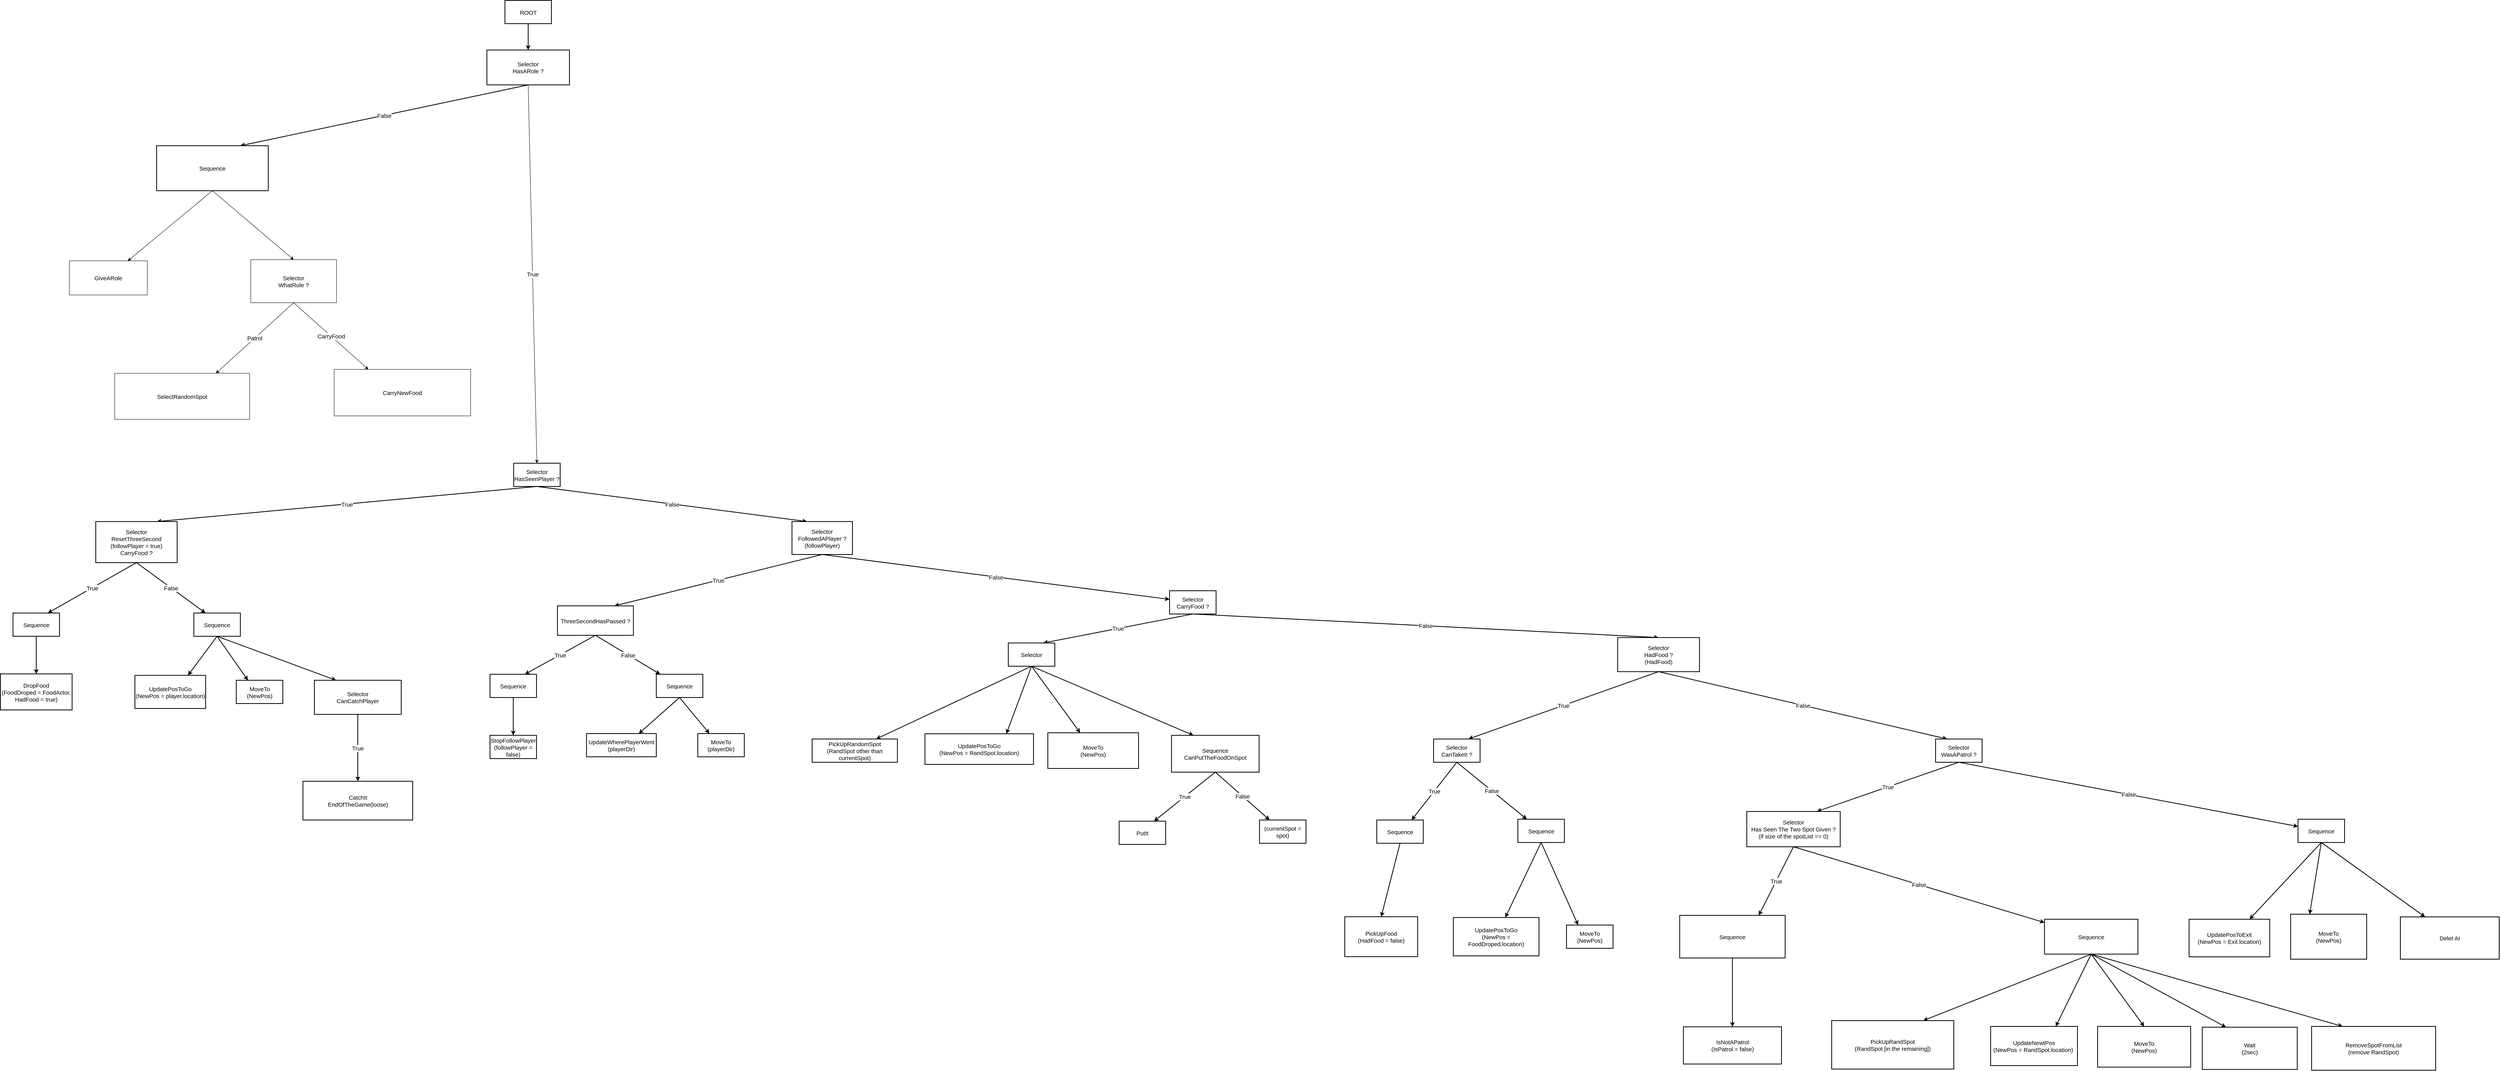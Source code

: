 <mxfile version="15.5.0" type="device"><diagram id="gJ3bNQ83OGNeli8B3XOg" name="Page-1"><mxGraphModel dx="3730" dy="3516" grid="0" gridSize="10" guides="1" tooltips="1" connect="1" arrows="1" fold="1" page="1" pageScale="1" pageWidth="827" pageHeight="1169" math="0" shadow="0"><root><mxCell id="0"/><mxCell id="1" parent="0"/><mxCell id="w_HykiJ59aJom7HNY3_t-86" style="edgeStyle=none;rounded=0;orthogonalLoop=1;jettySize=auto;html=1;exitX=0.5;exitY=1;exitDx=0;exitDy=0;entryX=0.5;entryY=0;entryDx=0;entryDy=0;fontSize=15;strokeWidth=2;" parent="1" source="w_HykiJ59aJom7HNY3_t-1" target="w_HykiJ59aJom7HNY3_t-85" edge="1"><mxGeometry relative="1" as="geometry"/></mxCell><mxCell id="w_HykiJ59aJom7HNY3_t-1" value="ROOT" style="rounded=0;whiteSpace=wrap;html=1;spacingTop=1;strokeWidth=2;fontSize=15;" parent="1" vertex="1"><mxGeometry x="460.5" y="-1369" width="120" height="60" as="geometry"/></mxCell><mxCell id="w_HykiJ59aJom7HNY3_t-10" value="True" style="rounded=0;orthogonalLoop=1;jettySize=auto;html=1;exitX=0.5;exitY=1;exitDx=0;exitDy=0;entryX=0.75;entryY=0;entryDx=0;entryDy=0;spacingTop=1;strokeWidth=2;fontSize=15;" parent="1" source="w_HykiJ59aJom7HNY3_t-4" target="w_HykiJ59aJom7HNY3_t-6" edge="1"><mxGeometry relative="1" as="geometry"/></mxCell><mxCell id="w_HykiJ59aJom7HNY3_t-11" value="False" style="edgeStyle=none;rounded=0;orthogonalLoop=1;jettySize=auto;html=1;exitX=0.5;exitY=1;exitDx=0;exitDy=0;entryX=0.25;entryY=0;entryDx=0;entryDy=0;spacingTop=1;strokeWidth=2;fontSize=15;" parent="1" source="w_HykiJ59aJom7HNY3_t-4" target="w_HykiJ59aJom7HNY3_t-7" edge="1"><mxGeometry relative="1" as="geometry"/></mxCell><mxCell id="w_HykiJ59aJom7HNY3_t-4" value="Selector&lt;br style=&quot;font-size: 15px;&quot;&gt;HasSeenPlayer ?&lt;br style=&quot;font-size: 15px;&quot;&gt;" style="rounded=0;whiteSpace=wrap;html=1;spacingTop=1;strokeWidth=2;fontSize=15;" parent="1" vertex="1"><mxGeometry x="483" y="-175" width="120" height="60" as="geometry"/></mxCell><mxCell id="w_HykiJ59aJom7HNY3_t-16" value="True" style="edgeStyle=none;rounded=0;orthogonalLoop=1;jettySize=auto;html=1;exitX=0.5;exitY=1;exitDx=0;exitDy=0;entryX=0.75;entryY=0;entryDx=0;entryDy=0;spacingTop=1;strokeWidth=2;fontSize=15;" parent="1" source="w_HykiJ59aJom7HNY3_t-6" target="w_HykiJ59aJom7HNY3_t-15" edge="1"><mxGeometry relative="1" as="geometry"/></mxCell><mxCell id="w_HykiJ59aJom7HNY3_t-18" value="False" style="edgeStyle=none;rounded=0;orthogonalLoop=1;jettySize=auto;html=1;exitX=0.5;exitY=1;exitDx=0;exitDy=0;entryX=0.25;entryY=0;entryDx=0;entryDy=0;spacingTop=1;strokeWidth=2;fontSize=15;" parent="1" source="w_HykiJ59aJom7HNY3_t-6" target="w_HykiJ59aJom7HNY3_t-17" edge="1"><mxGeometry relative="1" as="geometry"/></mxCell><mxCell id="w_HykiJ59aJom7HNY3_t-6" value="Selector&lt;br&gt;ResetThreeSecond&lt;br&gt;(followPlayer = true)&lt;br style=&quot;font-size: 15px&quot;&gt;CarryFood ?" style="rounded=0;whiteSpace=wrap;html=1;spacingTop=1;strokeWidth=2;fontSize=15;" parent="1" vertex="1"><mxGeometry x="-595" y="-24.5" width="210" height="106" as="geometry"/></mxCell><mxCell id="w_HykiJ59aJom7HNY3_t-30" value="True" style="edgeStyle=none;rounded=0;orthogonalLoop=1;jettySize=auto;html=1;exitX=0.5;exitY=1;exitDx=0;exitDy=0;entryX=0.75;entryY=0;entryDx=0;entryDy=0;spacingTop=1;strokeWidth=2;fontSize=15;" parent="1" source="w_HykiJ59aJom7HNY3_t-7" target="w_HykiJ59aJom7HNY3_t-28" edge="1"><mxGeometry relative="1" as="geometry"/></mxCell><mxCell id="w_HykiJ59aJom7HNY3_t-31" value="False" style="edgeStyle=none;rounded=0;orthogonalLoop=1;jettySize=auto;html=1;exitX=0.5;exitY=1;exitDx=0;exitDy=0;spacingTop=1;strokeWidth=2;fontSize=15;" parent="1" source="w_HykiJ59aJom7HNY3_t-7" target="w_HykiJ59aJom7HNY3_t-29" edge="1"><mxGeometry relative="1" as="geometry"/></mxCell><mxCell id="w_HykiJ59aJom7HNY3_t-7" value="Selector&lt;br style=&quot;font-size: 15px;&quot;&gt;FollowedAPlayer ?&lt;br style=&quot;font-size: 15px;&quot;&gt;(followPlayer)" style="rounded=0;whiteSpace=wrap;html=1;spacingTop=1;strokeWidth=2;fontSize=15;" parent="1" vertex="1"><mxGeometry x="1201" y="-24.5" width="156" height="85" as="geometry"/></mxCell><mxCell id="w_HykiJ59aJom7HNY3_t-22" style="edgeStyle=none;rounded=0;orthogonalLoop=1;jettySize=auto;html=1;exitX=0.5;exitY=1;exitDx=0;exitDy=0;entryX=0.5;entryY=0;entryDx=0;entryDy=0;spacingTop=1;strokeWidth=2;fontSize=15;" parent="1" source="w_HykiJ59aJom7HNY3_t-15" target="w_HykiJ59aJom7HNY3_t-21" edge="1"><mxGeometry relative="1" as="geometry"/></mxCell><mxCell id="w_HykiJ59aJom7HNY3_t-15" value="Sequence" style="rounded=0;whiteSpace=wrap;html=1;spacingTop=1;strokeWidth=2;fontSize=15;" parent="1" vertex="1"><mxGeometry x="-808.5" y="211.5" width="120" height="60" as="geometry"/></mxCell><mxCell id="w_HykiJ59aJom7HNY3_t-26" style="edgeStyle=none;rounded=0;orthogonalLoop=1;jettySize=auto;html=1;exitX=0.5;exitY=1;exitDx=0;exitDy=0;entryX=0.75;entryY=0;entryDx=0;entryDy=0;spacingTop=1;strokeWidth=2;fontSize=15;" parent="1" source="w_HykiJ59aJom7HNY3_t-17" target="w_HykiJ59aJom7HNY3_t-24" edge="1"><mxGeometry relative="1" as="geometry"/></mxCell><mxCell id="w_HykiJ59aJom7HNY3_t-27" style="edgeStyle=none;rounded=0;orthogonalLoop=1;jettySize=auto;html=1;exitX=0.5;exitY=1;exitDx=0;exitDy=0;entryX=0.25;entryY=0;entryDx=0;entryDy=0;spacingTop=1;strokeWidth=2;fontSize=15;" parent="1" source="w_HykiJ59aJom7HNY3_t-17" target="w_HykiJ59aJom7HNY3_t-25" edge="1"><mxGeometry relative="1" as="geometry"/></mxCell><mxCell id="w_HykiJ59aJom7HNY3_t-119" style="edgeStyle=none;rounded=0;orthogonalLoop=1;jettySize=auto;html=1;exitX=0.5;exitY=1;exitDx=0;exitDy=0;entryX=0.25;entryY=0;entryDx=0;entryDy=0;fontSize=15;strokeWidth=2;" parent="1" source="w_HykiJ59aJom7HNY3_t-17" target="w_HykiJ59aJom7HNY3_t-118" edge="1"><mxGeometry relative="1" as="geometry"/></mxCell><mxCell id="w_HykiJ59aJom7HNY3_t-17" value="Sequence&lt;br style=&quot;font-size: 15px&quot;&gt;" style="rounded=0;whiteSpace=wrap;html=1;spacingTop=1;strokeWidth=2;fontSize=15;" parent="1" vertex="1"><mxGeometry x="-342" y="211.5" width="120" height="60" as="geometry"/></mxCell><mxCell id="w_HykiJ59aJom7HNY3_t-21" value="DropFood&lt;br style=&quot;font-size: 15px;&quot;&gt;(FoodDroped = FoodActor, HadFood = true)" style="rounded=0;whiteSpace=wrap;html=1;spacingTop=1;strokeWidth=2;fontSize=15;" parent="1" vertex="1"><mxGeometry x="-841" y="368.5" width="185" height="93" as="geometry"/></mxCell><mxCell id="w_HykiJ59aJom7HNY3_t-24" value="UpdatePosToGo&lt;br style=&quot;font-size: 15px&quot;&gt;(NewPos = player.location)" style="rounded=0;whiteSpace=wrap;html=1;spacingTop=1;strokeWidth=2;fontSize=15;" parent="1" vertex="1"><mxGeometry x="-494" y="372.25" width="182.5" height="85.5" as="geometry"/></mxCell><mxCell id="w_HykiJ59aJom7HNY3_t-25" value="MoveTo&lt;br style=&quot;font-size: 15px&quot;&gt;(NewPos)" style="rounded=0;whiteSpace=wrap;html=1;spacingTop=1;strokeWidth=2;fontSize=15;" parent="1" vertex="1"><mxGeometry x="-232.5" y="385" width="120" height="60" as="geometry"/></mxCell><mxCell id="w_HykiJ59aJom7HNY3_t-35" value="True" style="edgeStyle=none;rounded=0;orthogonalLoop=1;jettySize=auto;html=1;exitX=0.5;exitY=1;exitDx=0;exitDy=0;entryX=0.75;entryY=0;entryDx=0;entryDy=0;spacingTop=1;strokeWidth=2;fontSize=15;" parent="1" source="w_HykiJ59aJom7HNY3_t-28" target="w_HykiJ59aJom7HNY3_t-34" edge="1"><mxGeometry relative="1" as="geometry"/></mxCell><mxCell id="w_HykiJ59aJom7HNY3_t-37" value="False" style="edgeStyle=none;rounded=0;orthogonalLoop=1;jettySize=auto;html=1;exitX=0.5;exitY=1;exitDx=0;exitDy=0;spacingTop=1;strokeWidth=2;fontSize=15;" parent="1" source="w_HykiJ59aJom7HNY3_t-28" target="w_HykiJ59aJom7HNY3_t-36" edge="1"><mxGeometry relative="1" as="geometry"/></mxCell><mxCell id="w_HykiJ59aJom7HNY3_t-28" value="ThreeSecondHasPassed ?" style="rounded=0;whiteSpace=wrap;html=1;spacingTop=1;strokeWidth=2;fontSize=15;" parent="1" vertex="1"><mxGeometry x="596" y="193" width="196" height="76" as="geometry"/></mxCell><mxCell id="w_HykiJ59aJom7HNY3_t-47" value="True" style="edgeStyle=none;rounded=0;orthogonalLoop=1;jettySize=auto;html=1;exitX=0.5;exitY=1;exitDx=0;exitDy=0;entryX=0.75;entryY=0;entryDx=0;entryDy=0;fontSize=15;strokeWidth=2;" parent="1" source="w_HykiJ59aJom7HNY3_t-29" target="w_HykiJ59aJom7HNY3_t-46" edge="1"><mxGeometry relative="1" as="geometry"/></mxCell><mxCell id="w_HykiJ59aJom7HNY3_t-49" value="False" style="edgeStyle=none;rounded=0;orthogonalLoop=1;jettySize=auto;html=1;exitX=0.5;exitY=1;exitDx=0;exitDy=0;entryX=0.5;entryY=0;entryDx=0;entryDy=0;fontSize=15;strokeWidth=2;" parent="1" source="w_HykiJ59aJom7HNY3_t-29" target="w_HykiJ59aJom7HNY3_t-48" edge="1"><mxGeometry relative="1" as="geometry"/></mxCell><mxCell id="w_HykiJ59aJom7HNY3_t-29" value="Selector&lt;br style=&quot;font-size: 15px;&quot;&gt;CarryFood ?" style="rounded=0;whiteSpace=wrap;html=1;spacingTop=1;strokeWidth=2;fontSize=15;" parent="1" vertex="1"><mxGeometry x="2175" y="154" width="120" height="60" as="geometry"/></mxCell><mxCell id="w_HykiJ59aJom7HNY3_t-43" style="edgeStyle=none;rounded=0;orthogonalLoop=1;jettySize=auto;html=1;exitX=0.5;exitY=1;exitDx=0;exitDy=0;entryX=0.5;entryY=0;entryDx=0;entryDy=0;spacingTop=1;strokeWidth=2;fontSize=15;" parent="1" source="w_HykiJ59aJom7HNY3_t-34" target="w_HykiJ59aJom7HNY3_t-42" edge="1"><mxGeometry relative="1" as="geometry"/></mxCell><mxCell id="w_HykiJ59aJom7HNY3_t-34" value="Sequence" style="rounded=0;whiteSpace=wrap;html=1;spacingTop=1;strokeWidth=2;fontSize=15;" parent="1" vertex="1"><mxGeometry x="422" y="369.5" width="120" height="60" as="geometry"/></mxCell><mxCell id="w_HykiJ59aJom7HNY3_t-39" style="edgeStyle=none;rounded=0;orthogonalLoop=1;jettySize=auto;html=1;exitX=0.5;exitY=1;exitDx=0;exitDy=0;entryX=0.75;entryY=0;entryDx=0;entryDy=0;spacingTop=1;strokeWidth=2;fontSize=15;" parent="1" source="w_HykiJ59aJom7HNY3_t-36" target="w_HykiJ59aJom7HNY3_t-38" edge="1"><mxGeometry relative="1" as="geometry"/></mxCell><mxCell id="w_HykiJ59aJom7HNY3_t-41" style="edgeStyle=none;rounded=0;orthogonalLoop=1;jettySize=auto;html=1;exitX=0.5;exitY=1;exitDx=0;exitDy=0;entryX=0.25;entryY=0;entryDx=0;entryDy=0;spacingTop=1;strokeWidth=2;fontSize=15;" parent="1" source="w_HykiJ59aJom7HNY3_t-36" target="w_HykiJ59aJom7HNY3_t-40" edge="1"><mxGeometry relative="1" as="geometry"/></mxCell><mxCell id="w_HykiJ59aJom7HNY3_t-36" value="Sequence" style="rounded=0;whiteSpace=wrap;html=1;spacingTop=1;strokeWidth=2;fontSize=15;" parent="1" vertex="1"><mxGeometry x="851" y="369.5" width="120" height="60" as="geometry"/></mxCell><mxCell id="w_HykiJ59aJom7HNY3_t-38" value="UpdateWherePlayerWent&lt;br style=&quot;font-size: 15px;&quot;&gt;(playerDir)" style="rounded=0;whiteSpace=wrap;html=1;spacingTop=1;strokeWidth=2;fontSize=15;" parent="1" vertex="1"><mxGeometry x="671" y="522.5" width="180" height="60" as="geometry"/></mxCell><mxCell id="w_HykiJ59aJom7HNY3_t-40" value="MoveTo&lt;br style=&quot;font-size: 15px;&quot;&gt;(playerDir)" style="rounded=0;whiteSpace=wrap;html=1;spacingTop=1;strokeWidth=2;fontSize=15;" parent="1" vertex="1"><mxGeometry x="958" y="522.5" width="120" height="60" as="geometry"/></mxCell><mxCell id="w_HykiJ59aJom7HNY3_t-42" value="&lt;span style=&quot;font-size: 15px;&quot;&gt;StopFollowPlayer&lt;/span&gt;&lt;br style=&quot;font-size: 15px;&quot;&gt;&lt;span style=&quot;font-size: 15px;&quot;&gt;(followPlayer = false)&lt;/span&gt;" style="rounded=0;whiteSpace=wrap;html=1;spacingTop=1;strokeWidth=2;fontSize=15;" parent="1" vertex="1"><mxGeometry x="422" y="527" width="120" height="60" as="geometry"/></mxCell><mxCell id="w_HykiJ59aJom7HNY3_t-65" style="edgeStyle=none;rounded=0;orthogonalLoop=1;jettySize=auto;html=1;exitX=0.5;exitY=1;exitDx=0;exitDy=0;entryX=0.75;entryY=0;entryDx=0;entryDy=0;fontSize=15;strokeWidth=2;" parent="1" source="w_HykiJ59aJom7HNY3_t-46" target="w_HykiJ59aJom7HNY3_t-64" edge="1"><mxGeometry relative="1" as="geometry"/></mxCell><mxCell id="w_HykiJ59aJom7HNY3_t-67" style="edgeStyle=none;rounded=0;orthogonalLoop=1;jettySize=auto;html=1;exitX=0.5;exitY=1;exitDx=0;exitDy=0;entryX=0.75;entryY=0;entryDx=0;entryDy=0;fontSize=15;strokeWidth=2;" parent="1" source="w_HykiJ59aJom7HNY3_t-46" target="w_HykiJ59aJom7HNY3_t-66" edge="1"><mxGeometry relative="1" as="geometry"/></mxCell><mxCell id="w_HykiJ59aJom7HNY3_t-69" style="edgeStyle=none;rounded=0;orthogonalLoop=1;jettySize=auto;html=1;exitX=0.5;exitY=1;exitDx=0;exitDy=0;fontSize=15;strokeWidth=2;" parent="1" source="w_HykiJ59aJom7HNY3_t-46" target="w_HykiJ59aJom7HNY3_t-68" edge="1"><mxGeometry relative="1" as="geometry"/></mxCell><mxCell id="w_HykiJ59aJom7HNY3_t-71" style="edgeStyle=none;rounded=0;orthogonalLoop=1;jettySize=auto;html=1;exitX=0.5;exitY=1;exitDx=0;exitDy=0;entryX=0.25;entryY=0;entryDx=0;entryDy=0;fontSize=15;strokeWidth=2;" parent="1" source="w_HykiJ59aJom7HNY3_t-46" target="w_HykiJ59aJom7HNY3_t-70" edge="1"><mxGeometry relative="1" as="geometry"/></mxCell><mxCell id="w_HykiJ59aJom7HNY3_t-46" value="Selector" style="rounded=0;whiteSpace=wrap;html=1;fontSize=15;strokeWidth=2;" parent="1" vertex="1"><mxGeometry x="1759" y="288.75" width="120" height="60" as="geometry"/></mxCell><mxCell id="w_HykiJ59aJom7HNY3_t-52" value="True" style="edgeStyle=none;rounded=0;orthogonalLoop=1;jettySize=auto;html=1;exitX=0.5;exitY=1;exitDx=0;exitDy=0;entryX=0.75;entryY=0;entryDx=0;entryDy=0;fontSize=15;strokeWidth=2;" parent="1" source="w_HykiJ59aJom7HNY3_t-48" target="w_HykiJ59aJom7HNY3_t-50" edge="1"><mxGeometry relative="1" as="geometry"/></mxCell><mxCell id="w_HykiJ59aJom7HNY3_t-53" value="False" style="edgeStyle=none;rounded=0;orthogonalLoop=1;jettySize=auto;html=1;exitX=0.5;exitY=1;exitDx=0;exitDy=0;entryX=0.25;entryY=0;entryDx=0;entryDy=0;fontSize=15;strokeWidth=2;" parent="1" source="w_HykiJ59aJom7HNY3_t-48" target="w_HykiJ59aJom7HNY3_t-51" edge="1"><mxGeometry relative="1" as="geometry"/></mxCell><mxCell id="w_HykiJ59aJom7HNY3_t-48" value="Selector&lt;br&gt;HadFood ?&lt;br&gt;(HadFood)" style="rounded=0;whiteSpace=wrap;html=1;fontSize=15;strokeWidth=2;" parent="1" vertex="1"><mxGeometry x="3331" y="274.75" width="211" height="88" as="geometry"/></mxCell><mxCell id="w_HykiJ59aJom7HNY3_t-56" value="True" style="edgeStyle=none;rounded=0;orthogonalLoop=1;jettySize=auto;html=1;exitX=0.5;exitY=1;exitDx=0;exitDy=0;entryX=0.75;entryY=0;entryDx=0;entryDy=0;fontSize=15;strokeWidth=2;" parent="1" source="w_HykiJ59aJom7HNY3_t-50" target="w_HykiJ59aJom7HNY3_t-54" edge="1"><mxGeometry relative="1" as="geometry"/></mxCell><mxCell id="w_HykiJ59aJom7HNY3_t-59" value="False" style="edgeStyle=none;rounded=0;orthogonalLoop=1;jettySize=auto;html=1;exitX=0.5;exitY=1;exitDx=0;exitDy=0;fontSize=15;strokeWidth=2;" parent="1" source="w_HykiJ59aJom7HNY3_t-50" target="w_HykiJ59aJom7HNY3_t-55" edge="1"><mxGeometry relative="1" as="geometry"/></mxCell><mxCell id="w_HykiJ59aJom7HNY3_t-50" value="Selector&lt;br&gt;CanTakeIt ?" style="rounded=0;whiteSpace=wrap;html=1;fontSize=15;strokeWidth=2;" parent="1" vertex="1"><mxGeometry x="2856" y="536.5" width="120" height="60" as="geometry"/></mxCell><mxCell id="w_HykiJ59aJom7HNY3_t-77" value="False" style="edgeStyle=none;rounded=0;orthogonalLoop=1;jettySize=auto;html=1;exitX=0.5;exitY=1;exitDx=0;exitDy=0;fontSize=15;strokeWidth=2;" parent="1" source="w_HykiJ59aJom7HNY3_t-51" target="w_HykiJ59aJom7HNY3_t-76" edge="1"><mxGeometry relative="1" as="geometry"/></mxCell><mxCell id="w_HykiJ59aJom7HNY3_t-94" value="True" style="edgeStyle=none;rounded=0;orthogonalLoop=1;jettySize=auto;html=1;exitX=0.5;exitY=1;exitDx=0;exitDy=0;entryX=0.75;entryY=0;entryDx=0;entryDy=0;fontSize=15;strokeWidth=2;" parent="1" source="w_HykiJ59aJom7HNY3_t-51" target="w_HykiJ59aJom7HNY3_t-93" edge="1"><mxGeometry relative="1" as="geometry"/></mxCell><mxCell id="w_HykiJ59aJom7HNY3_t-51" value="Selector&lt;br&gt;WasAPatrol ?" style="rounded=0;whiteSpace=wrap;html=1;fontSize=15;strokeWidth=2;" parent="1" vertex="1"><mxGeometry x="4151" y="536.5" width="120" height="60" as="geometry"/></mxCell><mxCell id="w_HykiJ59aJom7HNY3_t-58" style="edgeStyle=none;rounded=0;orthogonalLoop=1;jettySize=auto;html=1;exitX=0.5;exitY=1;exitDx=0;exitDy=0;entryX=0.5;entryY=0;entryDx=0;entryDy=0;fontSize=15;strokeWidth=2;" parent="1" source="w_HykiJ59aJom7HNY3_t-54" target="w_HykiJ59aJom7HNY3_t-57" edge="1"><mxGeometry relative="1" as="geometry"/></mxCell><mxCell id="w_HykiJ59aJom7HNY3_t-54" value="Sequence" style="rounded=0;whiteSpace=wrap;html=1;fontSize=15;strokeWidth=2;" parent="1" vertex="1"><mxGeometry x="2709.5" y="745.5" width="120" height="60" as="geometry"/></mxCell><mxCell id="w_HykiJ59aJom7HNY3_t-62" style="edgeStyle=none;rounded=0;orthogonalLoop=1;jettySize=auto;html=1;exitX=0.5;exitY=1;exitDx=0;exitDy=0;fontSize=15;strokeWidth=2;" parent="1" source="w_HykiJ59aJom7HNY3_t-55" target="w_HykiJ59aJom7HNY3_t-60" edge="1"><mxGeometry relative="1" as="geometry"/></mxCell><mxCell id="w_HykiJ59aJom7HNY3_t-63" style="edgeStyle=none;rounded=0;orthogonalLoop=1;jettySize=auto;html=1;exitX=0.5;exitY=1;exitDx=0;exitDy=0;entryX=0.25;entryY=0;entryDx=0;entryDy=0;fontSize=15;strokeWidth=2;" parent="1" source="w_HykiJ59aJom7HNY3_t-55" target="w_HykiJ59aJom7HNY3_t-61" edge="1"><mxGeometry relative="1" as="geometry"/></mxCell><mxCell id="w_HykiJ59aJom7HNY3_t-55" value="Sequence" style="rounded=0;whiteSpace=wrap;html=1;fontSize=15;strokeWidth=2;" parent="1" vertex="1"><mxGeometry x="3073.5" y="743.5" width="120" height="60" as="geometry"/></mxCell><mxCell id="w_HykiJ59aJom7HNY3_t-57" value="PickUpFood&lt;br&gt;(HadFood = false)" style="rounded=0;whiteSpace=wrap;html=1;fontSize=15;strokeWidth=2;" parent="1" vertex="1"><mxGeometry x="2627" y="995" width="188" height="103" as="geometry"/></mxCell><mxCell id="w_HykiJ59aJom7HNY3_t-60" value="UpdatePosToGo&lt;br&gt;(NewPos = FoodDroped.location)" style="rounded=0;whiteSpace=wrap;html=1;fontSize=15;strokeWidth=2;" parent="1" vertex="1"><mxGeometry x="2907" y="997" width="221" height="99" as="geometry"/></mxCell><mxCell id="w_HykiJ59aJom7HNY3_t-61" value="MoveTo&lt;br&gt;(NewPos)" style="rounded=0;whiteSpace=wrap;html=1;fontSize=15;strokeWidth=2;" parent="1" vertex="1"><mxGeometry x="3199" y="1016.5" width="120" height="60" as="geometry"/></mxCell><mxCell id="w_HykiJ59aJom7HNY3_t-64" value="PickUpRandomSpot&lt;br&gt;(RandSpot other than currentSpot)" style="rounded=0;whiteSpace=wrap;html=1;fontSize=15;strokeWidth=2;" parent="1" vertex="1"><mxGeometry x="1253" y="536.5" width="220" height="60" as="geometry"/></mxCell><mxCell id="w_HykiJ59aJom7HNY3_t-66" value="UpdatePosToGo&lt;br&gt;(NewPos = RandSpot.location)" style="rounded=0;whiteSpace=wrap;html=1;fontSize=15;strokeWidth=2;" parent="1" vertex="1"><mxGeometry x="1544" y="523" width="280" height="79" as="geometry"/></mxCell><mxCell id="w_HykiJ59aJom7HNY3_t-68" value="MoveTo&lt;br&gt;(NewPos)" style="rounded=0;whiteSpace=wrap;html=1;fontSize=15;strokeWidth=2;" parent="1" vertex="1"><mxGeometry x="1861" y="520.5" width="234" height="92" as="geometry"/></mxCell><mxCell id="w_HykiJ59aJom7HNY3_t-74" value="True" style="edgeStyle=none;rounded=0;orthogonalLoop=1;jettySize=auto;html=1;exitX=0.5;exitY=1;exitDx=0;exitDy=0;entryX=0.75;entryY=0;entryDx=0;entryDy=0;fontSize=15;strokeWidth=2;" parent="1" source="w_HykiJ59aJom7HNY3_t-70" target="w_HykiJ59aJom7HNY3_t-72" edge="1"><mxGeometry relative="1" as="geometry"/></mxCell><mxCell id="w_HykiJ59aJom7HNY3_t-75" value="False" style="edgeStyle=none;rounded=0;orthogonalLoop=1;jettySize=auto;html=1;exitX=0.5;exitY=1;exitDx=0;exitDy=0;fontSize=15;strokeWidth=2;" parent="1" source="w_HykiJ59aJom7HNY3_t-70" target="w_HykiJ59aJom7HNY3_t-73" edge="1"><mxGeometry relative="1" as="geometry"/></mxCell><mxCell id="w_HykiJ59aJom7HNY3_t-70" value="Sequence&lt;br&gt;CanPutTheFoodOnSpot" style="rounded=0;whiteSpace=wrap;html=1;fontSize=15;strokeWidth=2;" parent="1" vertex="1"><mxGeometry x="2180" y="527" width="226" height="95" as="geometry"/></mxCell><mxCell id="w_HykiJ59aJom7HNY3_t-72" value="PutIt" style="rounded=0;whiteSpace=wrap;html=1;fontSize=15;strokeWidth=2;" parent="1" vertex="1"><mxGeometry x="2045" y="748.5" width="120" height="60" as="geometry"/></mxCell><mxCell id="w_HykiJ59aJom7HNY3_t-73" value="(currentSpot = spot)" style="rounded=0;whiteSpace=wrap;html=1;fontSize=15;strokeWidth=2;" parent="1" vertex="1"><mxGeometry x="2407" y="745.5" width="120" height="60" as="geometry"/></mxCell><mxCell id="w_HykiJ59aJom7HNY3_t-79" style="edgeStyle=none;rounded=0;orthogonalLoop=1;jettySize=auto;html=1;exitX=0.5;exitY=1;exitDx=0;exitDy=0;entryX=0.75;entryY=0;entryDx=0;entryDy=0;fontSize=15;strokeWidth=2;" parent="1" source="w_HykiJ59aJom7HNY3_t-76" target="w_HykiJ59aJom7HNY3_t-78" edge="1"><mxGeometry relative="1" as="geometry"/></mxCell><mxCell id="w_HykiJ59aJom7HNY3_t-81" style="edgeStyle=none;rounded=0;orthogonalLoop=1;jettySize=auto;html=1;exitX=0.5;exitY=1;exitDx=0;exitDy=0;entryX=0.25;entryY=0;entryDx=0;entryDy=0;fontSize=15;strokeWidth=2;" parent="1" source="w_HykiJ59aJom7HNY3_t-76" target="w_HykiJ59aJom7HNY3_t-80" edge="1"><mxGeometry relative="1" as="geometry"/></mxCell><mxCell id="w_HykiJ59aJom7HNY3_t-84" style="edgeStyle=none;rounded=0;orthogonalLoop=1;jettySize=auto;html=1;exitX=0.5;exitY=1;exitDx=0;exitDy=0;entryX=0.25;entryY=0;entryDx=0;entryDy=0;fontSize=15;strokeWidth=2;" parent="1" source="w_HykiJ59aJom7HNY3_t-76" target="w_HykiJ59aJom7HNY3_t-83" edge="1"><mxGeometry relative="1" as="geometry"/></mxCell><mxCell id="w_HykiJ59aJom7HNY3_t-76" value="Sequence" style="rounded=0;whiteSpace=wrap;html=1;fontSize=15;strokeWidth=2;" parent="1" vertex="1"><mxGeometry x="5086" y="743.5" width="120" height="60" as="geometry"/></mxCell><mxCell id="w_HykiJ59aJom7HNY3_t-78" value="UpdatePosToExit&lt;br&gt;(NewPos = Exit.location)" style="rounded=0;whiteSpace=wrap;html=1;fontSize=15;strokeWidth=2;" parent="1" vertex="1"><mxGeometry x="4805" y="1001.5" width="208" height="97" as="geometry"/></mxCell><mxCell id="w_HykiJ59aJom7HNY3_t-80" value="MoveTo&lt;br&gt;(NewPos)" style="rounded=0;whiteSpace=wrap;html=1;fontSize=15;strokeWidth=2;" parent="1" vertex="1"><mxGeometry x="5067" y="988.5" width="196" height="116" as="geometry"/></mxCell><mxCell id="w_HykiJ59aJom7HNY3_t-83" value="Delet AI" style="rounded=0;whiteSpace=wrap;html=1;fontSize=15;strokeWidth=2;" parent="1" vertex="1"><mxGeometry x="5350" y="995.5" width="255" height="109" as="geometry"/></mxCell><mxCell id="w_HykiJ59aJom7HNY3_t-91" value="False" style="edgeStyle=none;rounded=0;orthogonalLoop=1;jettySize=auto;html=1;exitX=0.5;exitY=1;exitDx=0;exitDy=0;entryX=0.75;entryY=0;entryDx=0;entryDy=0;fontSize=15;strokeWidth=2;" parent="1" source="w_HykiJ59aJom7HNY3_t-85" target="w_HykiJ59aJom7HNY3_t-90" edge="1"><mxGeometry relative="1" as="geometry"/></mxCell><mxCell id="HzZcCo1p3mpymLuM3T9O-1" value="True" style="rounded=0;orthogonalLoop=1;jettySize=auto;html=1;exitX=0.5;exitY=1;exitDx=0;exitDy=0;entryX=0.5;entryY=0;entryDx=0;entryDy=0;fontSize=15;" edge="1" parent="1" source="w_HykiJ59aJom7HNY3_t-85" target="w_HykiJ59aJom7HNY3_t-4"><mxGeometry relative="1" as="geometry"/></mxCell><mxCell id="w_HykiJ59aJom7HNY3_t-85" value="Selector&lt;br&gt;HasARole ?" style="rounded=0;whiteSpace=wrap;html=1;fontSize=15;strokeWidth=2;" parent="1" vertex="1"><mxGeometry x="414" y="-1241" width="213" height="90" as="geometry"/></mxCell><mxCell id="HzZcCo1p3mpymLuM3T9O-5" style="edgeStyle=none;rounded=0;orthogonalLoop=1;jettySize=auto;html=1;exitX=0.5;exitY=1;exitDx=0;exitDy=0;entryX=0.75;entryY=0;entryDx=0;entryDy=0;fontSize=15;" edge="1" parent="1" source="w_HykiJ59aJom7HNY3_t-90" target="HzZcCo1p3mpymLuM3T9O-4"><mxGeometry relative="1" as="geometry"/></mxCell><mxCell id="HzZcCo1p3mpymLuM3T9O-8" style="edgeStyle=none;rounded=0;orthogonalLoop=1;jettySize=auto;html=1;exitX=0.5;exitY=1;exitDx=0;exitDy=0;entryX=0.5;entryY=0;entryDx=0;entryDy=0;fontSize=15;" edge="1" parent="1" source="w_HykiJ59aJom7HNY3_t-90" target="HzZcCo1p3mpymLuM3T9O-7"><mxGeometry relative="1" as="geometry"/></mxCell><mxCell id="w_HykiJ59aJom7HNY3_t-90" value="Sequence" style="rounded=0;whiteSpace=wrap;html=1;fontSize=15;strokeWidth=2;" parent="1" vertex="1"><mxGeometry x="-438" y="-994" width="288" height="116" as="geometry"/></mxCell><mxCell id="w_HykiJ59aJom7HNY3_t-96" value="False" style="edgeStyle=none;rounded=0;orthogonalLoop=1;jettySize=auto;html=1;exitX=0.5;exitY=1;exitDx=0;exitDy=0;fontSize=15;strokeWidth=2;" parent="1" source="w_HykiJ59aJom7HNY3_t-93" target="w_HykiJ59aJom7HNY3_t-95" edge="1"><mxGeometry relative="1" as="geometry"/></mxCell><mxCell id="w_HykiJ59aJom7HNY3_t-106" value="True" style="edgeStyle=none;rounded=0;orthogonalLoop=1;jettySize=auto;html=1;exitX=0.5;exitY=1;exitDx=0;exitDy=0;entryX=0.75;entryY=0;entryDx=0;entryDy=0;fontSize=15;strokeWidth=2;" parent="1" source="w_HykiJ59aJom7HNY3_t-93" target="w_HykiJ59aJom7HNY3_t-105" edge="1"><mxGeometry relative="1" as="geometry"/></mxCell><mxCell id="w_HykiJ59aJom7HNY3_t-93" value="Selector&lt;br&gt;Has Seen The Two Spot Given ?&lt;br&gt;(if size of the spotList == 0)" style="rounded=0;whiteSpace=wrap;html=1;fontSize=15;strokeWidth=2;" parent="1" vertex="1"><mxGeometry x="3664" y="723.5" width="241" height="91" as="geometry"/></mxCell><mxCell id="w_HykiJ59aJom7HNY3_t-98" style="edgeStyle=none;rounded=0;orthogonalLoop=1;jettySize=auto;html=1;exitX=0.5;exitY=1;exitDx=0;exitDy=0;entryX=0.75;entryY=0;entryDx=0;entryDy=0;fontSize=15;strokeWidth=2;" parent="1" source="w_HykiJ59aJom7HNY3_t-95" target="w_HykiJ59aJom7HNY3_t-97" edge="1"><mxGeometry relative="1" as="geometry"/></mxCell><mxCell id="w_HykiJ59aJom7HNY3_t-100" style="edgeStyle=none;rounded=0;orthogonalLoop=1;jettySize=auto;html=1;exitX=0.5;exitY=1;exitDx=0;exitDy=0;entryX=0.5;entryY=0;entryDx=0;entryDy=0;fontSize=15;strokeWidth=2;" parent="1" source="w_HykiJ59aJom7HNY3_t-95" target="w_HykiJ59aJom7HNY3_t-99" edge="1"><mxGeometry relative="1" as="geometry"/></mxCell><mxCell id="w_HykiJ59aJom7HNY3_t-102" style="edgeStyle=none;rounded=0;orthogonalLoop=1;jettySize=auto;html=1;exitX=0.5;exitY=1;exitDx=0;exitDy=0;entryX=0.25;entryY=0;entryDx=0;entryDy=0;fontSize=15;strokeWidth=2;" parent="1" source="w_HykiJ59aJom7HNY3_t-95" target="w_HykiJ59aJom7HNY3_t-101" edge="1"><mxGeometry relative="1" as="geometry"/></mxCell><mxCell id="w_HykiJ59aJom7HNY3_t-104" style="edgeStyle=none;rounded=0;orthogonalLoop=1;jettySize=auto;html=1;exitX=0.5;exitY=1;exitDx=0;exitDy=0;entryX=0.25;entryY=0;entryDx=0;entryDy=0;fontSize=15;strokeWidth=2;" parent="1" source="w_HykiJ59aJom7HNY3_t-95" target="w_HykiJ59aJom7HNY3_t-103" edge="1"><mxGeometry relative="1" as="geometry"/></mxCell><mxCell id="w_HykiJ59aJom7HNY3_t-110" style="edgeStyle=none;rounded=0;orthogonalLoop=1;jettySize=auto;html=1;exitX=0.5;exitY=1;exitDx=0;exitDy=0;entryX=0.75;entryY=0;entryDx=0;entryDy=0;fontSize=15;strokeWidth=2;" parent="1" source="w_HykiJ59aJom7HNY3_t-95" target="w_HykiJ59aJom7HNY3_t-109" edge="1"><mxGeometry relative="1" as="geometry"/></mxCell><mxCell id="w_HykiJ59aJom7HNY3_t-95" value="Sequence" style="rounded=0;whiteSpace=wrap;html=1;fontSize=15;strokeWidth=2;" parent="1" vertex="1"><mxGeometry x="4432" y="1001.5" width="241" height="90" as="geometry"/></mxCell><mxCell id="w_HykiJ59aJom7HNY3_t-97" value="UpdateNewtPos&lt;br&gt;(NewPos = RandSpot.location)&amp;nbsp;" style="rounded=0;whiteSpace=wrap;html=1;fontSize=15;strokeWidth=2;" parent="1" vertex="1"><mxGeometry x="4293" y="1278" width="224" height="101" as="geometry"/></mxCell><mxCell id="w_HykiJ59aJom7HNY3_t-99" value="MoveTo&lt;br&gt;(NewPos)" style="rounded=0;whiteSpace=wrap;html=1;fontSize=15;strokeWidth=2;" parent="1" vertex="1"><mxGeometry x="4569" y="1278" width="240" height="105" as="geometry"/></mxCell><mxCell id="w_HykiJ59aJom7HNY3_t-101" value="Wait&lt;br&gt;(2sec)" style="rounded=0;whiteSpace=wrap;html=1;fontSize=15;strokeWidth=2;" parent="1" vertex="1"><mxGeometry x="4839" y="1280" width="245" height="109" as="geometry"/></mxCell><mxCell id="w_HykiJ59aJom7HNY3_t-103" value="RemoveSpotFromList&lt;br&gt;(remove RandSpot)" style="rounded=0;whiteSpace=wrap;html=1;fontSize=15;strokeWidth=2;" parent="1" vertex="1"><mxGeometry x="5121" y="1278" width="320" height="113" as="geometry"/></mxCell><mxCell id="w_HykiJ59aJom7HNY3_t-108" style="edgeStyle=none;rounded=0;orthogonalLoop=1;jettySize=auto;html=1;exitX=0.5;exitY=1;exitDx=0;exitDy=0;entryX=0.5;entryY=0;entryDx=0;entryDy=0;fontSize=15;strokeWidth=2;" parent="1" source="w_HykiJ59aJom7HNY3_t-105" target="w_HykiJ59aJom7HNY3_t-107" edge="1"><mxGeometry relative="1" as="geometry"/></mxCell><mxCell id="w_HykiJ59aJom7HNY3_t-105" value="Sequence" style="rounded=0;whiteSpace=wrap;html=1;fontSize=15;strokeWidth=2;" parent="1" vertex="1"><mxGeometry x="3491" y="991.5" width="272" height="110" as="geometry"/></mxCell><mxCell id="w_HykiJ59aJom7HNY3_t-107" value="IsNotAPatrol&lt;br&gt;(IsPatrol = false)" style="rounded=0;whiteSpace=wrap;html=1;fontSize=15;strokeWidth=2;" parent="1" vertex="1"><mxGeometry x="3500.5" y="1279" width="253" height="96" as="geometry"/></mxCell><mxCell id="w_HykiJ59aJom7HNY3_t-109" value="PickUpRandSpot&lt;br&gt;(RandSpot [in the remaining])" style="rounded=0;whiteSpace=wrap;html=1;fontSize=15;strokeWidth=2;" parent="1" vertex="1"><mxGeometry x="3883" y="1263" width="315" height="125" as="geometry"/></mxCell><mxCell id="w_HykiJ59aJom7HNY3_t-121" value="True" style="edgeStyle=none;rounded=0;orthogonalLoop=1;jettySize=auto;html=1;exitX=0.5;exitY=1;exitDx=0;exitDy=0;fontSize=15;strokeWidth=2;" parent="1" source="w_HykiJ59aJom7HNY3_t-118" target="w_HykiJ59aJom7HNY3_t-120" edge="1"><mxGeometry relative="1" as="geometry"/></mxCell><mxCell id="w_HykiJ59aJom7HNY3_t-118" value="Selector&lt;br&gt;CanCatchPlayer" style="rounded=0;whiteSpace=wrap;html=1;fontSize=15;strokeWidth=2;" parent="1" vertex="1"><mxGeometry x="-31" y="385" width="224" height="88" as="geometry"/></mxCell><mxCell id="w_HykiJ59aJom7HNY3_t-120" value="CatchIt&lt;br&gt;EndOfTheGame(loose)" style="rounded=0;whiteSpace=wrap;html=1;fontSize=15;strokeWidth=2;" parent="1" vertex="1"><mxGeometry x="-60.5" y="645.5" width="283" height="100" as="geometry"/></mxCell><mxCell id="HzZcCo1p3mpymLuM3T9O-4" value="GiveARole" style="rounded=0;whiteSpace=wrap;html=1;fontSize=15;" vertex="1" parent="1"><mxGeometry x="-663" y="-697" width="201" height="88" as="geometry"/></mxCell><mxCell id="HzZcCo1p3mpymLuM3T9O-11" value="Patrol" style="edgeStyle=none;rounded=0;orthogonalLoop=1;jettySize=auto;html=1;exitX=0.5;exitY=1;exitDx=0;exitDy=0;entryX=0.75;entryY=0;entryDx=0;entryDy=0;fontSize=15;" edge="1" parent="1" source="HzZcCo1p3mpymLuM3T9O-7" target="HzZcCo1p3mpymLuM3T9O-9"><mxGeometry relative="1" as="geometry"/></mxCell><mxCell id="HzZcCo1p3mpymLuM3T9O-12" value="CarryFood" style="edgeStyle=none;rounded=0;orthogonalLoop=1;jettySize=auto;html=1;exitX=0.5;exitY=1;exitDx=0;exitDy=0;entryX=0.25;entryY=0;entryDx=0;entryDy=0;fontSize=15;" edge="1" parent="1" source="HzZcCo1p3mpymLuM3T9O-7" target="HzZcCo1p3mpymLuM3T9O-10"><mxGeometry relative="1" as="geometry"/></mxCell><mxCell id="HzZcCo1p3mpymLuM3T9O-7" value="Selector&lt;br&gt;WhatRole ?" style="rounded=0;whiteSpace=wrap;html=1;fontSize=15;" vertex="1" parent="1"><mxGeometry x="-195" y="-700" width="221" height="111" as="geometry"/></mxCell><mxCell id="HzZcCo1p3mpymLuM3T9O-9" value="SelectRandomSpot" style="rounded=0;whiteSpace=wrap;html=1;fontSize=15;" vertex="1" parent="1"><mxGeometry x="-546" y="-407" width="348" height="119" as="geometry"/></mxCell><mxCell id="HzZcCo1p3mpymLuM3T9O-10" value="CarryNewFood" style="rounded=0;whiteSpace=wrap;html=1;fontSize=15;" vertex="1" parent="1"><mxGeometry x="20" y="-417" width="352" height="120" as="geometry"/></mxCell></root></mxGraphModel></diagram></mxfile>